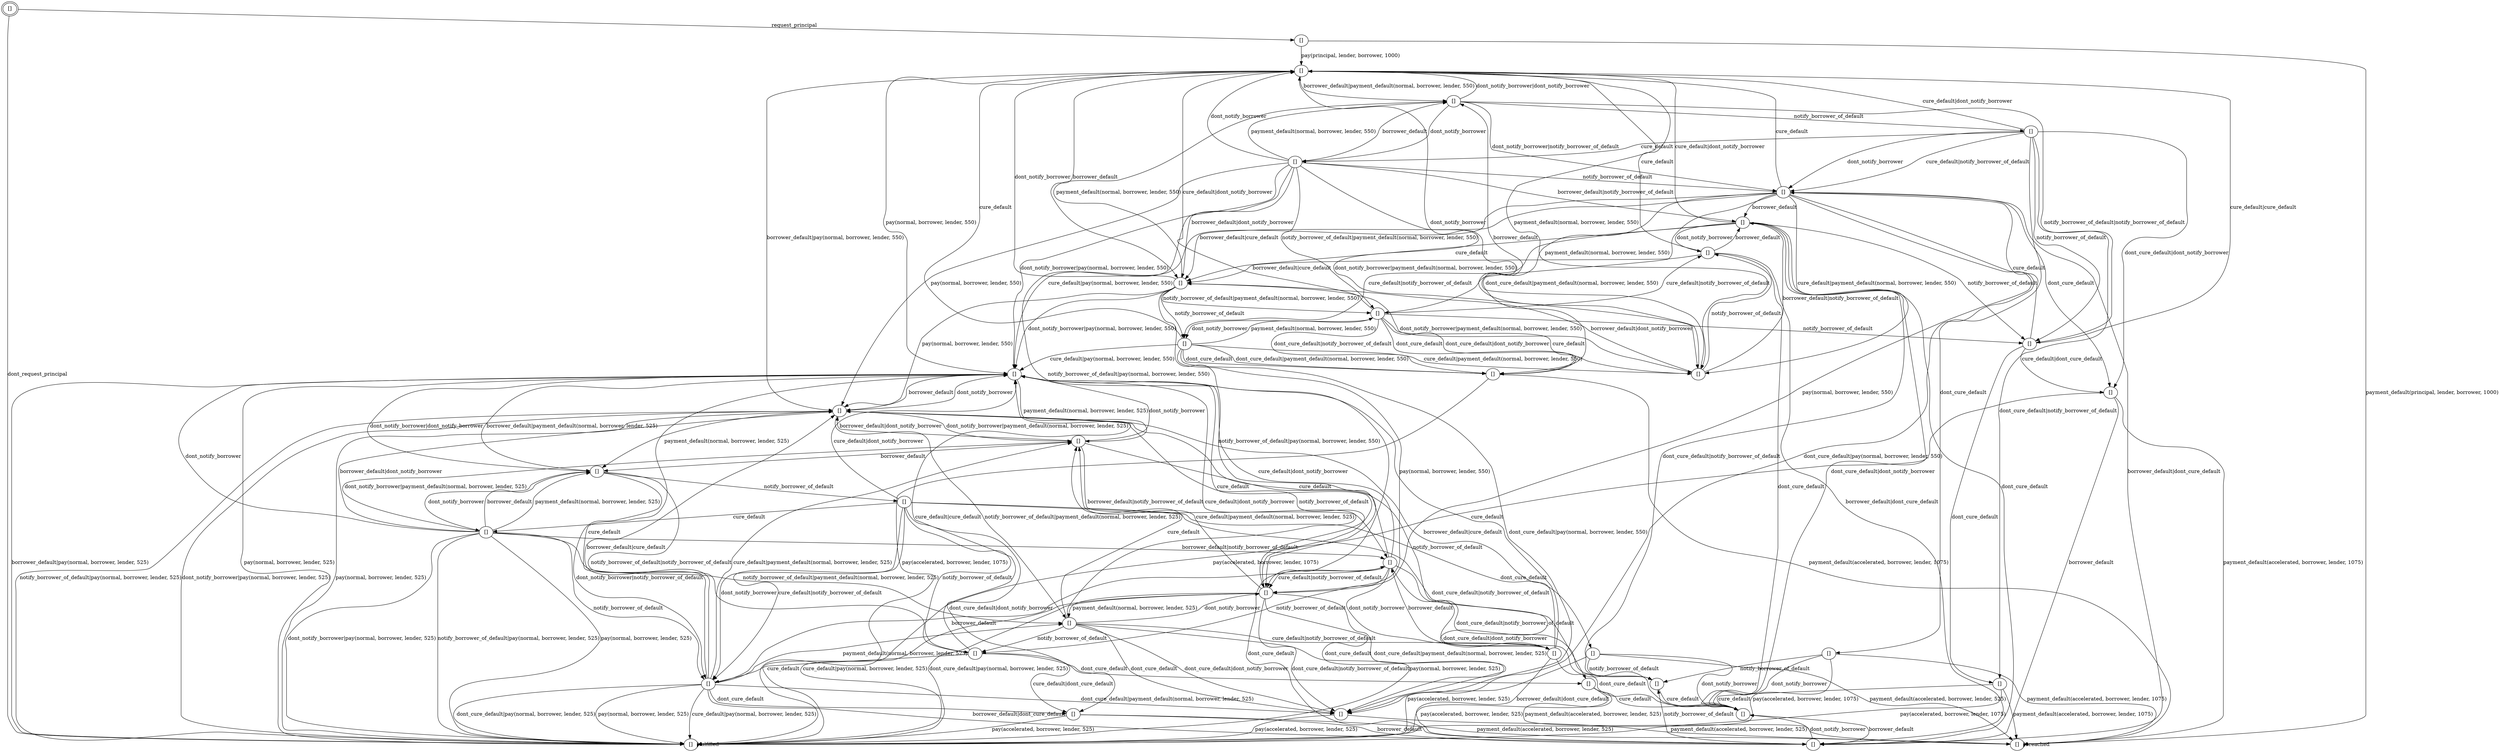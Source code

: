 digraph G {
center = TRUE;
mclimit = 10.0;
nodesep = 0.05;
node [ width=0.25, height=0.25, label="" ];
s0 [ peripheries=2 ];
s0 [label="[]"];
s1 [label="[]"];
s2 [label="[]"];
s3 [label="[]"];
s4 [label="[]"];
s5 [label="[]"];
s6 [label="[]"];
s7 [label="[]"];
s8 [label="[]"];
s9 [label="[]"];
s10 [label="[]"];
s11 [label="[]"];
s12 [label="[]"];
s13 [label="[]"];
s14 [label="[]"];
s15 [label="[]"];
s16 [label="[]"];
s17 [label="[]"];
s18 [label="[]"];
s19 [label="[]"];
s20 [label="[]"];
s21 [label="[]"];
s22 [label="[]"];
s23 [label="[]"];
s24 [label="[]"];
s25 [label="[]"];
s26 [label="[]"];
s27 [label="[]"];
s28 [label="[]"];
s29 [label="[]"];
s30 [label="[]"];
s31 [label="[]"];
s32 [label="[]"];
s33 [label="[]"];
s34 [label="[]"];
s35 [label="[]"];
s36 [label="[]"];
s37 [label="[]"];
s38 [label="[]"];
s0->s1[label="request_principal"];
s0->s2[label="dont_request_principal"];
s1->s18[label="pay(principal, lender, borrower, 1000)"];
s1->s36[label="payment_default(principal, lender, borrower, 1000)"];
s2->s2[label="fulfilled"];
s3->s22[label="borrower_default"];
s3->s30[label="payment_default(normal, borrower, lender, 525)"];
s3->s26[label="borrower_default|payment_default(normal, borrower, lender, 525)"];
s3->s2[label="borrower_default|pay(normal, borrower, lender, 525)"];
s3->s2[label="pay(normal, borrower, lender, 525)"];
s4->s26[label="borrower_default"];
s4->s6[label="notify_borrower_of_default"];
s4->s3[label="dont_notify_borrower"];
s4->s32[label="borrower_default|notify_borrower_of_default"];
s4->s22[label="borrower_default|dont_notify_borrower"];
s4->s26[label="payment_default(normal, borrower, lender, 525)"];
s4->s2[label="pay(normal, borrower, lender, 525)"];
s4->s2[label="dont_notify_borrower|pay(normal, borrower, lender, 525)"];
s4->s2[label="notify_borrower_of_default|pay(normal, borrower, lender, 525)"];
s4->s30[label="dont_notify_borrower|payment_default(normal, borrower, lender, 525)"];
s4->s28[label="notify_borrower_of_default|payment_default(normal, borrower, lender, 525)"];
s5->s29[label="borrower_default"];
s5->s2[label="pay(accelerated, borrower, lender, 525)"];
s5->s36[label="payment_default(accelerated, borrower, lender, 525)"];
s6->s32[label="borrower_default"];
s6->s28[label="payment_default(normal, borrower, lender, 525)"];
s6->s2[label="pay(normal, borrower, lender, 525)"];
s6->s29[label="borrower_default|dont_cure_default"];
s6->s22[label="borrower_default|cure_default"];
s6->s5[label="dont_cure_default"];
s6->s3[label="cure_default"];
s6->s2[label="cure_default|pay(normal, borrower, lender, 525)"];
s6->s2[label="dont_cure_default|pay(normal, borrower, lender, 525)"];
s6->s38[label="dont_cure_default|payment_default(normal, borrower, lender, 525)"];
s6->s30[label="cure_default|payment_default(normal, borrower, lender, 525)"];
s7->s29[label="borrower_default"];
s7->s2[label="pay(accelerated, borrower, lender, 1075)"];
s7->s36[label="payment_default(accelerated, borrower, lender, 1075)"];
s8->s11[label="notify_borrower_of_default"];
s8->s10[label="dont_notify_borrower"];
s8->s23[label="dont_cure_default"];
s8->s9[label="cure_default"];
s8->s18[label="cure_default|dont_notify_borrower"];
s8->s10[label="cure_default|notify_borrower_of_default"];
s8->s7[label="dont_cure_default|dont_notify_borrower"];
s8->s34[label="dont_cure_default|notify_borrower_of_default"];
s9->s12[label="payment_default(normal, borrower, lender, 550)"];
s9->s12[label="borrower_default"];
s9->s22[label="pay(normal, borrower, lender, 550)"];
s9->s10[label="notify_borrower_of_default"];
s9->s18[label="dont_notify_borrower"];
s9->s13[label="borrower_default|notify_borrower_of_default"];
s9->s19[label="borrower_default|dont_notify_borrower"];
s9->s15[label="notify_borrower_of_default|payment_default(normal, borrower, lender, 550)"];
s9->s16[label="dont_notify_borrower|payment_default(normal, borrower, lender, 550)"];
s9->s25[label="notify_borrower_of_default|pay(normal, borrower, lender, 550)"];
s9->s3[label="dont_notify_borrower|pay(normal, borrower, lender, 550)"];
s10->s15[label="payment_default(normal, borrower, lender, 550)"];
s10->s13[label="borrower_default"];
s10->s25[label="pay(normal, borrower, lender, 550)"];
s10->s29[label="borrower_default|dont_cure_default"];
s10->s19[label="borrower_default|cure_default"];
s10->s7[label="dont_cure_default"];
s10->s18[label="cure_default"];
s10->s3[label="cure_default|pay(normal, borrower, lender, 550)"];
s10->s38[label="dont_cure_default|pay(normal, borrower, lender, 550)"];
s10->s37[label="dont_cure_default|payment_default(normal, borrower, lender, 550)"];
s10->s16[label="cure_default|payment_default(normal, borrower, lender, 550)"];
s11->s34[label="dont_cure_default"];
s11->s10[label="cure_default"];
s11->s18[label="cure_default|cure_default"];
s11->s7[label="cure_default|dont_cure_default"];
s12->s8[label="notify_borrower_of_default"];
s12->s9[label="dont_notify_borrower"];
s12->s11[label="notify_borrower_of_default|notify_borrower_of_default"];
s12->s10[label="dont_notify_borrower|notify_borrower_of_default"];
s12->s18[label="dont_notify_borrower|dont_notify_borrower"];
s13->s11[label="notify_borrower_of_default"];
s13->s14[label="dont_notify_borrower"];
s13->s29[label="dont_cure_default"];
s13->s19[label="cure_default"];
s13->s18[label="cure_default|dont_notify_borrower"];
s13->s17[label="cure_default|notify_borrower_of_default"];
s13->s31[label="dont_cure_default|dont_notify_borrower"];
s13->s33[label="dont_cure_default|notify_borrower_of_default"];
s14->s13[label="borrower_default"];
s14->s29[label="borrower_default|dont_cure_default"];
s14->s19[label="borrower_default|cure_default"];
s14->s31[label="dont_cure_default"];
s14->s18[label="cure_default"];
s15->s11[label="notify_borrower_of_default"];
s15->s17[label="dont_notify_borrower"];
s15->s37[label="dont_cure_default"];
s15->s16[label="cure_default"];
s15->s18[label="cure_default|dont_notify_borrower"];
s15->s14[label="cure_default|notify_borrower_of_default"];
s15->s37[label="dont_cure_default|dont_notify_borrower"];
s15->s37[label="dont_cure_default|notify_borrower_of_default"];
s16->s12[label="borrower_default"];
s16->s14[label="notify_borrower_of_default"];
s16->s18[label="dont_notify_borrower"];
s16->s13[label="borrower_default|notify_borrower_of_default"];
s16->s19[label="borrower_default|dont_notify_borrower"];
s17->s15[label="payment_default(normal, borrower, lender, 550)"];
s17->s25[label="pay(normal, borrower, lender, 550)"];
s17->s37[label="dont_cure_default"];
s17->s18[label="cure_default"];
s17->s3[label="cure_default|pay(normal, borrower, lender, 550)"];
s17->s38[label="dont_cure_default|pay(normal, borrower, lender, 550)"];
s17->s37[label="dont_cure_default|payment_default(normal, borrower, lender, 550)"];
s17->s16[label="cure_default|payment_default(normal, borrower, lender, 550)"];
s18->s16[label="payment_default(normal, borrower, lender, 550)"];
s18->s19[label="borrower_default"];
s18->s12[label="borrower_default|payment_default(normal, borrower, lender, 550)"];
s18->s3[label="pay(normal, borrower, lender, 550)"];
s18->s22[label="borrower_default|pay(normal, borrower, lender, 550)"];
s19->s12[label="payment_default(normal, borrower, lender, 550)"];
s19->s22[label="pay(normal, borrower, lender, 550)"];
s19->s17[label="notify_borrower_of_default"];
s19->s18[label="dont_notify_borrower"];
s19->s15[label="notify_borrower_of_default|payment_default(normal, borrower, lender, 550)"];
s19->s16[label="dont_notify_borrower|payment_default(normal, borrower, lender, 550)"];
s19->s25[label="notify_borrower_of_default|pay(normal, borrower, lender, 550)"];
s19->s3[label="dont_notify_borrower|pay(normal, borrower, lender, 550)"];
s20->s32[label="borrower_default"];
s20->s29[label="borrower_default|dont_cure_default"];
s20->s22[label="borrower_default|cure_default"];
s20->s31[label="dont_cure_default"];
s20->s3[label="cure_default"];
s21->s27[label="notify_borrower_of_default"];
s21->s6[label="dont_notify_borrower"];
s21->s24[label="dont_cure_default"];
s21->s4[label="cure_default"];
s21->s3[label="cure_default|dont_notify_borrower"];
s21->s6[label="cure_default|notify_borrower_of_default"];
s21->s5[label="dont_cure_default|dont_notify_borrower"];
s21->s35[label="dont_cure_default|notify_borrower_of_default"];
s22->s25[label="notify_borrower_of_default"];
s22->s3[label="dont_notify_borrower"];
s22->s26[label="payment_default(normal, borrower, lender, 525)"];
s22->s2[label="pay(normal, borrower, lender, 525)"];
s22->s2[label="dont_notify_borrower|pay(normal, borrower, lender, 525)"];
s22->s2[label="notify_borrower_of_default|pay(normal, borrower, lender, 525)"];
s22->s30[label="dont_notify_borrower|payment_default(normal, borrower, lender, 525)"];
s22->s28[label="notify_borrower_of_default|payment_default(normal, borrower, lender, 525)"];
s23->s33[label="notify_borrower_of_default"];
s23->s31[label="dont_notify_borrower"];
s23->s2[label="pay(accelerated, borrower, lender, 1075)"];
s23->s36[label="payment_default(accelerated, borrower, lender, 1075)"];
s24->s33[label="notify_borrower_of_default"];
s24->s31[label="dont_notify_borrower"];
s24->s2[label="pay(accelerated, borrower, lender, 525)"];
s24->s36[label="payment_default(accelerated, borrower, lender, 525)"];
s25->s28[label="payment_default(normal, borrower, lender, 525)"];
s25->s2[label="pay(normal, borrower, lender, 525)"];
s25->s38[label="dont_cure_default"];
s25->s3[label="cure_default"];
s25->s2[label="cure_default|pay(normal, borrower, lender, 525)"];
s25->s2[label="dont_cure_default|pay(normal, borrower, lender, 525)"];
s25->s38[label="dont_cure_default|payment_default(normal, borrower, lender, 525)"];
s25->s30[label="cure_default|payment_default(normal, borrower, lender, 525)"];
s26->s21[label="notify_borrower_of_default"];
s26->s4[label="dont_notify_borrower"];
s26->s27[label="notify_borrower_of_default|notify_borrower_of_default"];
s26->s6[label="dont_notify_borrower|notify_borrower_of_default"];
s26->s3[label="dont_notify_borrower|dont_notify_borrower"];
s27->s35[label="dont_cure_default"];
s27->s6[label="cure_default"];
s27->s3[label="cure_default|cure_default"];
s27->s5[label="cure_default|dont_cure_default"];
s28->s27[label="notify_borrower_of_default"];
s28->s25[label="dont_notify_borrower"];
s28->s38[label="dont_cure_default"];
s28->s30[label="cure_default"];
s28->s3[label="cure_default|dont_notify_borrower"];
s28->s20[label="cure_default|notify_borrower_of_default"];
s28->s38[label="dont_cure_default|dont_notify_borrower"];
s28->s38[label="dont_cure_default|notify_borrower_of_default"];
s29->s33[label="notify_borrower_of_default"];
s29->s31[label="dont_notify_borrower"];
s30->s26[label="borrower_default"];
s30->s20[label="notify_borrower_of_default"];
s30->s3[label="dont_notify_borrower"];
s30->s32[label="borrower_default|notify_borrower_of_default"];
s30->s22[label="borrower_default|dont_notify_borrower"];
s31->s29[label="borrower_default"];
s32->s27[label="notify_borrower_of_default"];
s32->s20[label="dont_notify_borrower"];
s32->s29[label="dont_cure_default"];
s32->s22[label="cure_default"];
s32->s3[label="cure_default|dont_notify_borrower"];
s32->s25[label="cure_default|notify_borrower_of_default"];
s32->s31[label="dont_cure_default|dont_notify_borrower"];
s32->s33[label="dont_cure_default|notify_borrower_of_default"];
s33->s31[label="cure_default"];
s34->s31[label="cure_default"];
s34->s2[label="pay(accelerated, borrower, lender, 1075)"];
s34->s36[label="payment_default(accelerated, borrower, lender, 1075)"];
s35->s31[label="cure_default"];
s35->s2[label="pay(accelerated, borrower, lender, 525)"];
s35->s36[label="payment_default(accelerated, borrower, lender, 525)"];
s36->s36[label="breached"];
s37->s2[label="pay(accelerated, borrower, lender, 1075)"];
s37->s36[label="payment_default(accelerated, borrower, lender, 1075)"];
s38->s2[label="pay(accelerated, borrower, lender, 525)"];
s38->s36[label="payment_default(accelerated, borrower, lender, 525)"];
}
